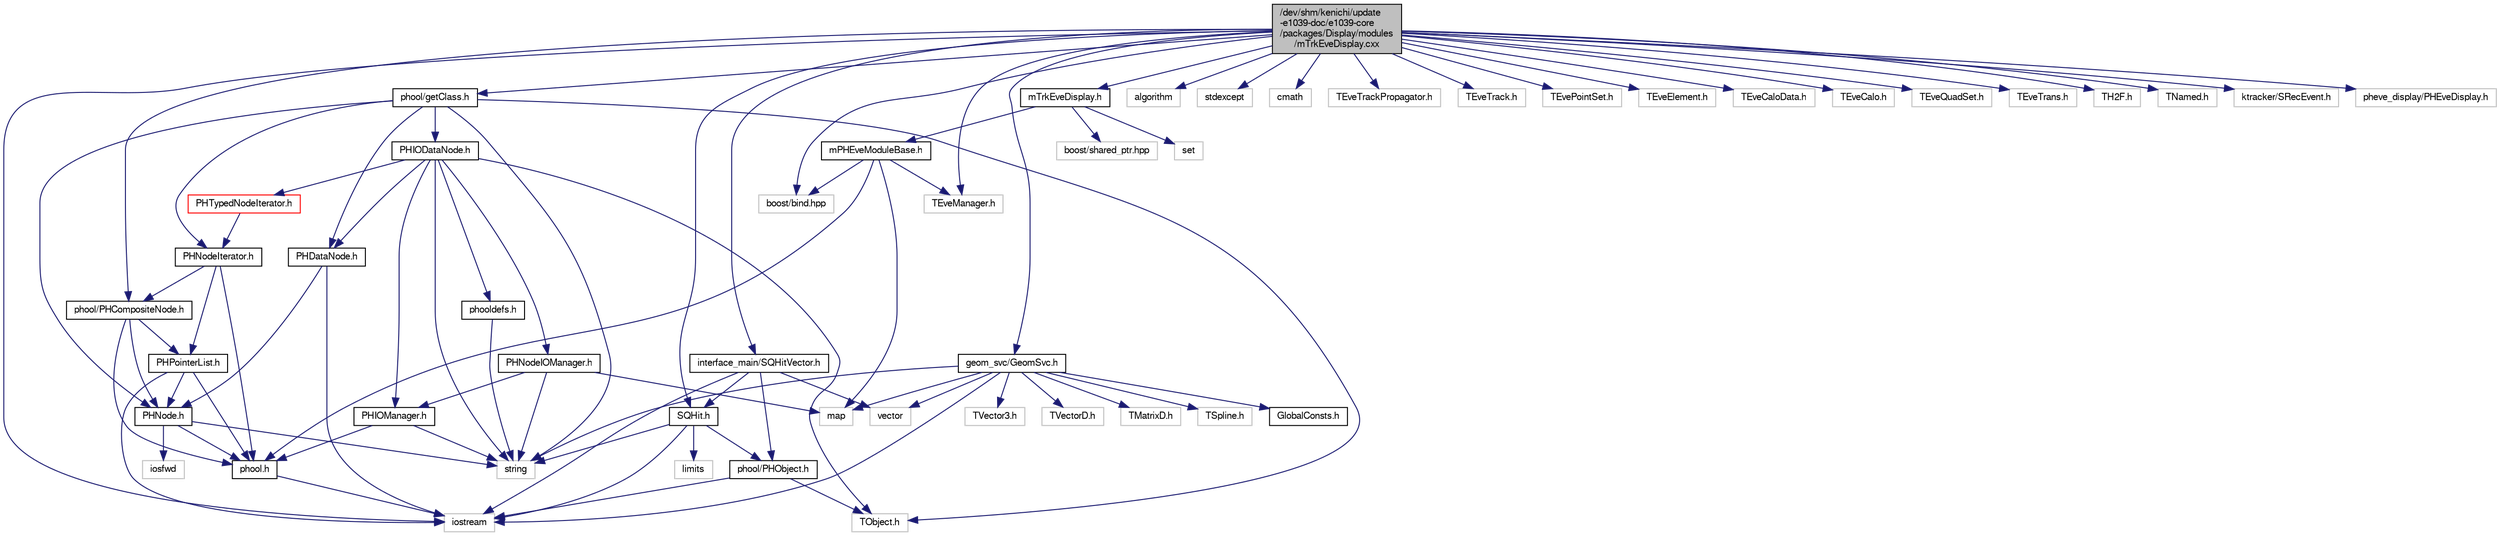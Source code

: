 digraph "/dev/shm/kenichi/update-e1039-doc/e1039-core/packages/Display/modules/mTrkEveDisplay.cxx"
{
  bgcolor="transparent";
  edge [fontname="FreeSans",fontsize="10",labelfontname="FreeSans",labelfontsize="10"];
  node [fontname="FreeSans",fontsize="10",shape=record];
  Node1 [label="/dev/shm/kenichi/update\l-e1039-doc/e1039-core\l/packages/Display/modules\l/mTrkEveDisplay.cxx",height=0.2,width=0.4,color="black", fillcolor="grey75", style="filled" fontcolor="black"];
  Node1 -> Node2 [color="midnightblue",fontsize="10",style="solid",fontname="FreeSans"];
  Node2 [label="iostream",height=0.2,width=0.4,color="grey75"];
  Node1 -> Node3 [color="midnightblue",fontsize="10",style="solid",fontname="FreeSans"];
  Node3 [label="algorithm",height=0.2,width=0.4,color="grey75"];
  Node1 -> Node4 [color="midnightblue",fontsize="10",style="solid",fontname="FreeSans"];
  Node4 [label="stdexcept",height=0.2,width=0.4,color="grey75"];
  Node1 -> Node5 [color="midnightblue",fontsize="10",style="solid",fontname="FreeSans"];
  Node5 [label="cmath",height=0.2,width=0.4,color="grey75"];
  Node1 -> Node6 [color="midnightblue",fontsize="10",style="solid",fontname="FreeSans"];
  Node6 [label="boost/bind.hpp",height=0.2,width=0.4,color="grey75"];
  Node1 -> Node7 [color="midnightblue",fontsize="10",style="solid",fontname="FreeSans"];
  Node7 [label="phool/PHCompositeNode.h",height=0.2,width=0.4,color="black",URL="$d8/d30/PHCompositeNode_8h.html"];
  Node7 -> Node8 [color="midnightblue",fontsize="10",style="solid",fontname="FreeSans"];
  Node8 [label="phool.h",height=0.2,width=0.4,color="black",URL="$d5/d6f/phool_8h.html"];
  Node8 -> Node2 [color="midnightblue",fontsize="10",style="solid",fontname="FreeSans"];
  Node7 -> Node9 [color="midnightblue",fontsize="10",style="solid",fontname="FreeSans"];
  Node9 [label="PHNode.h",height=0.2,width=0.4,color="black",URL="$d3/d62/PHNode_8h.html"];
  Node9 -> Node8 [color="midnightblue",fontsize="10",style="solid",fontname="FreeSans"];
  Node9 -> Node10 [color="midnightblue",fontsize="10",style="solid",fontname="FreeSans"];
  Node10 [label="iosfwd",height=0.2,width=0.4,color="grey75"];
  Node9 -> Node11 [color="midnightblue",fontsize="10",style="solid",fontname="FreeSans"];
  Node11 [label="string",height=0.2,width=0.4,color="grey75"];
  Node7 -> Node12 [color="midnightblue",fontsize="10",style="solid",fontname="FreeSans"];
  Node12 [label="PHPointerList.h",height=0.2,width=0.4,color="black",URL="$db/dd5/PHPointerList_8h.html"];
  Node12 -> Node8 [color="midnightblue",fontsize="10",style="solid",fontname="FreeSans"];
  Node12 -> Node9 [color="midnightblue",fontsize="10",style="solid",fontname="FreeSans"];
  Node12 -> Node2 [color="midnightblue",fontsize="10",style="solid",fontname="FreeSans"];
  Node1 -> Node13 [color="midnightblue",fontsize="10",style="solid",fontname="FreeSans"];
  Node13 [label="phool/getClass.h",height=0.2,width=0.4,color="black",URL="$dd/dd4/getClass_8h.html"];
  Node13 -> Node14 [color="midnightblue",fontsize="10",style="solid",fontname="FreeSans"];
  Node14 [label="PHNodeIterator.h",height=0.2,width=0.4,color="black",URL="$d8/dfd/PHNodeIterator_8h.html"];
  Node14 -> Node8 [color="midnightblue",fontsize="10",style="solid",fontname="FreeSans"];
  Node14 -> Node7 [color="midnightblue",fontsize="10",style="solid",fontname="FreeSans"];
  Node14 -> Node12 [color="midnightblue",fontsize="10",style="solid",fontname="FreeSans"];
  Node13 -> Node15 [color="midnightblue",fontsize="10",style="solid",fontname="FreeSans"];
  Node15 [label="PHIODataNode.h",height=0.2,width=0.4,color="black",URL="$d3/d79/PHIODataNode_8h.html"];
  Node15 -> Node16 [color="midnightblue",fontsize="10",style="solid",fontname="FreeSans"];
  Node16 [label="PHDataNode.h",height=0.2,width=0.4,color="black",URL="$dd/d9b/PHDataNode_8h.html"];
  Node16 -> Node9 [color="midnightblue",fontsize="10",style="solid",fontname="FreeSans"];
  Node16 -> Node2 [color="midnightblue",fontsize="10",style="solid",fontname="FreeSans"];
  Node15 -> Node17 [color="midnightblue",fontsize="10",style="solid",fontname="FreeSans"];
  Node17 [label="PHIOManager.h",height=0.2,width=0.4,color="black",URL="$d9/d53/PHIOManager_8h.html"];
  Node17 -> Node8 [color="midnightblue",fontsize="10",style="solid",fontname="FreeSans"];
  Node17 -> Node11 [color="midnightblue",fontsize="10",style="solid",fontname="FreeSans"];
  Node15 -> Node18 [color="midnightblue",fontsize="10",style="solid",fontname="FreeSans"];
  Node18 [label="PHNodeIOManager.h",height=0.2,width=0.4,color="black",URL="$dd/de7/PHNodeIOManager_8h.html"];
  Node18 -> Node17 [color="midnightblue",fontsize="10",style="solid",fontname="FreeSans"];
  Node18 -> Node11 [color="midnightblue",fontsize="10",style="solid",fontname="FreeSans"];
  Node18 -> Node19 [color="midnightblue",fontsize="10",style="solid",fontname="FreeSans"];
  Node19 [label="map",height=0.2,width=0.4,color="grey75"];
  Node15 -> Node20 [color="midnightblue",fontsize="10",style="solid",fontname="FreeSans"];
  Node20 [label="PHTypedNodeIterator.h",height=0.2,width=0.4,color="red",URL="$db/d17/PHTypedNodeIterator_8h.html"];
  Node20 -> Node14 [color="midnightblue",fontsize="10",style="solid",fontname="FreeSans"];
  Node15 -> Node21 [color="midnightblue",fontsize="10",style="solid",fontname="FreeSans"];
  Node21 [label="phooldefs.h",height=0.2,width=0.4,color="black",URL="$de/da7/phooldefs_8h.html"];
  Node21 -> Node11 [color="midnightblue",fontsize="10",style="solid",fontname="FreeSans"];
  Node15 -> Node22 [color="midnightblue",fontsize="10",style="solid",fontname="FreeSans"];
  Node22 [label="TObject.h",height=0.2,width=0.4,color="grey75"];
  Node15 -> Node11 [color="midnightblue",fontsize="10",style="solid",fontname="FreeSans"];
  Node13 -> Node16 [color="midnightblue",fontsize="10",style="solid",fontname="FreeSans"];
  Node13 -> Node9 [color="midnightblue",fontsize="10",style="solid",fontname="FreeSans"];
  Node13 -> Node22 [color="midnightblue",fontsize="10",style="solid",fontname="FreeSans"];
  Node13 -> Node11 [color="midnightblue",fontsize="10",style="solid",fontname="FreeSans"];
  Node1 -> Node23 [color="midnightblue",fontsize="10",style="solid",fontname="FreeSans"];
  Node23 [label="TEveManager.h",height=0.2,width=0.4,color="grey75"];
  Node1 -> Node24 [color="midnightblue",fontsize="10",style="solid",fontname="FreeSans"];
  Node24 [label="TEveTrackPropagator.h",height=0.2,width=0.4,color="grey75"];
  Node1 -> Node25 [color="midnightblue",fontsize="10",style="solid",fontname="FreeSans"];
  Node25 [label="TEveTrack.h",height=0.2,width=0.4,color="grey75"];
  Node1 -> Node26 [color="midnightblue",fontsize="10",style="solid",fontname="FreeSans"];
  Node26 [label="TEvePointSet.h",height=0.2,width=0.4,color="grey75"];
  Node1 -> Node27 [color="midnightblue",fontsize="10",style="solid",fontname="FreeSans"];
  Node27 [label="TEveElement.h",height=0.2,width=0.4,color="grey75"];
  Node1 -> Node28 [color="midnightblue",fontsize="10",style="solid",fontname="FreeSans"];
  Node28 [label="TEveCaloData.h",height=0.2,width=0.4,color="grey75"];
  Node1 -> Node29 [color="midnightblue",fontsize="10",style="solid",fontname="FreeSans"];
  Node29 [label="TEveCalo.h",height=0.2,width=0.4,color="grey75"];
  Node1 -> Node30 [color="midnightblue",fontsize="10",style="solid",fontname="FreeSans"];
  Node30 [label="TEveQuadSet.h",height=0.2,width=0.4,color="grey75"];
  Node1 -> Node31 [color="midnightblue",fontsize="10",style="solid",fontname="FreeSans"];
  Node31 [label="TEveTrans.h",height=0.2,width=0.4,color="grey75"];
  Node1 -> Node32 [color="midnightblue",fontsize="10",style="solid",fontname="FreeSans"];
  Node32 [label="TH2F.h",height=0.2,width=0.4,color="grey75"];
  Node1 -> Node33 [color="midnightblue",fontsize="10",style="solid",fontname="FreeSans"];
  Node33 [label="TNamed.h",height=0.2,width=0.4,color="grey75"];
  Node1 -> Node34 [color="midnightblue",fontsize="10",style="solid",fontname="FreeSans"];
  Node34 [label="interface_main/SQHitVector.h",height=0.2,width=0.4,color="black",URL="$db/ddd/SQHitVector_8h.html"];
  Node34 -> Node35 [color="midnightblue",fontsize="10",style="solid",fontname="FreeSans"];
  Node35 [label="phool/PHObject.h",height=0.2,width=0.4,color="black",URL="$df/d32/PHObject_8h.html"];
  Node35 -> Node22 [color="midnightblue",fontsize="10",style="solid",fontname="FreeSans"];
  Node35 -> Node2 [color="midnightblue",fontsize="10",style="solid",fontname="FreeSans"];
  Node34 -> Node36 [color="midnightblue",fontsize="10",style="solid",fontname="FreeSans"];
  Node36 [label="vector",height=0.2,width=0.4,color="grey75"];
  Node34 -> Node2 [color="midnightblue",fontsize="10",style="solid",fontname="FreeSans"];
  Node34 -> Node37 [color="midnightblue",fontsize="10",style="solid",fontname="FreeSans"];
  Node37 [label="SQHit.h",height=0.2,width=0.4,color="black",URL="$d1/ddf/SQHit_8h.html"];
  Node37 -> Node35 [color="midnightblue",fontsize="10",style="solid",fontname="FreeSans"];
  Node37 -> Node2 [color="midnightblue",fontsize="10",style="solid",fontname="FreeSans"];
  Node37 -> Node38 [color="midnightblue",fontsize="10",style="solid",fontname="FreeSans"];
  Node38 [label="limits",height=0.2,width=0.4,color="grey75"];
  Node37 -> Node11 [color="midnightblue",fontsize="10",style="solid",fontname="FreeSans"];
  Node1 -> Node37 [color="midnightblue",fontsize="10",style="solid",fontname="FreeSans"];
  Node1 -> Node39 [color="midnightblue",fontsize="10",style="solid",fontname="FreeSans"];
  Node39 [label="ktracker/SRecEvent.h",height=0.2,width=0.4,color="grey75"];
  Node1 -> Node40 [color="midnightblue",fontsize="10",style="solid",fontname="FreeSans"];
  Node40 [label="geom_svc/GeomSvc.h",height=0.2,width=0.4,color="black",URL="$d6/d19/GeomSvc_8h.html"];
  Node40 -> Node2 [color="midnightblue",fontsize="10",style="solid",fontname="FreeSans"];
  Node40 -> Node36 [color="midnightblue",fontsize="10",style="solid",fontname="FreeSans"];
  Node40 -> Node11 [color="midnightblue",fontsize="10",style="solid",fontname="FreeSans"];
  Node40 -> Node19 [color="midnightblue",fontsize="10",style="solid",fontname="FreeSans"];
  Node40 -> Node41 [color="midnightblue",fontsize="10",style="solid",fontname="FreeSans"];
  Node41 [label="TVector3.h",height=0.2,width=0.4,color="grey75"];
  Node40 -> Node42 [color="midnightblue",fontsize="10",style="solid",fontname="FreeSans"];
  Node42 [label="TVectorD.h",height=0.2,width=0.4,color="grey75"];
  Node40 -> Node43 [color="midnightblue",fontsize="10",style="solid",fontname="FreeSans"];
  Node43 [label="TMatrixD.h",height=0.2,width=0.4,color="grey75"];
  Node40 -> Node44 [color="midnightblue",fontsize="10",style="solid",fontname="FreeSans"];
  Node44 [label="TSpline.h",height=0.2,width=0.4,color="grey75"];
  Node40 -> Node45 [color="midnightblue",fontsize="10",style="solid",fontname="FreeSans"];
  Node45 [label="GlobalConsts.h",height=0.2,width=0.4,color="black",URL="$dd/de2/GlobalConsts_8h.html"];
  Node1 -> Node46 [color="midnightblue",fontsize="10",style="solid",fontname="FreeSans"];
  Node46 [label="pheve_display/PHEveDisplay.h",height=0.2,width=0.4,color="grey75"];
  Node1 -> Node47 [color="midnightblue",fontsize="10",style="solid",fontname="FreeSans"];
  Node47 [label="mTrkEveDisplay.h",height=0.2,width=0.4,color="black",URL="$d4/d12/mTrkEveDisplay_8h.html"];
  Node47 -> Node48 [color="midnightblue",fontsize="10",style="solid",fontname="FreeSans"];
  Node48 [label="mPHEveModuleBase.h",height=0.2,width=0.4,color="black",URL="$d4/d4b/mPHEveModuleBase_8h.html"];
  Node48 -> Node6 [color="midnightblue",fontsize="10",style="solid",fontname="FreeSans"];
  Node48 -> Node8 [color="midnightblue",fontsize="10",style="solid",fontname="FreeSans"];
  Node48 -> Node19 [color="midnightblue",fontsize="10",style="solid",fontname="FreeSans"];
  Node48 -> Node23 [color="midnightblue",fontsize="10",style="solid",fontname="FreeSans"];
  Node47 -> Node49 [color="midnightblue",fontsize="10",style="solid",fontname="FreeSans"];
  Node49 [label="boost/shared_ptr.hpp",height=0.2,width=0.4,color="grey75"];
  Node47 -> Node50 [color="midnightblue",fontsize="10",style="solid",fontname="FreeSans"];
  Node50 [label="set",height=0.2,width=0.4,color="grey75"];
}
